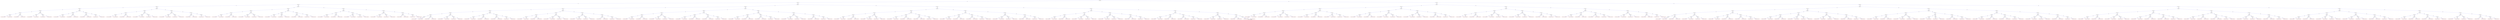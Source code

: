 digraph "DecisionTree_6-elements"{
	label="DecisionTree_6-elements";
	N0[color=black, label="{a1<a2}"]
	N0 -> N1[color=blue,label="{T}"]
	N0 -> N2[color=blue,label="{F}"]
	N1[color=black, label="{a2<a3}"]
	N1 -> N3[color=blue,label="{T}"]
	N1 -> N4[color=blue,label="{F}"]
	N2[color=black, label="{a1<a3}"]
	N2 -> N7[color=blue,label="{T}"]
	N2 -> N8[color=blue,label="{F}"]
	N3[color=black, label="{a2<a4}"]
	N3 -> N11[color=blue,label="{T}"]
	N3 -> N14[color=blue,label="{F}"]
	N4[color=black, label="{a1<a3}"]
	N4 -> N5[color=blue,label="{T}"]
	N4 -> N6[color=blue,label="{F}"]
	N7[color=black, label="{a1<a4}"]
	N7 -> N29[color=blue,label="{T}"]
	N7 -> N32[color=blue,label="{F}"]
	N8[color=black, label="{a2<a3}"]
	N8 -> N9[color=blue,label="{T}"]
	N8 -> N10[color=blue,label="{F}"]
	N11[color=black, label="{a3<a4}"]
	N11 -> N12[color=blue,label="{T}"]
	N11 -> N13[color=blue,label="{F}"]
	N14[color=black, label="{a1<a4}"]
	N14 -> N15[color=blue,label="{T}"]
	N14 -> N16[color=blue,label="{F}"]
	N5[color=black, label="{a3<a4}"]
	N5 -> N17[color=blue,label="{T}"]
	N5 -> N20[color=blue,label="{F}"]
	N6[color=black, label="{a1<a4}"]
	N6 -> N23[color=blue,label="{T}"]
	N6 -> N26[color=blue,label="{F}"]
	N29[color=black, label="{a3<a4}"]
	N29 -> N30[color=blue,label="{T}"]
	N29 -> N31[color=blue,label="{F}"]
	N32[color=black, label="{a2<a4}"]
	N32 -> N33[color=blue,label="{T}"]
	N32 -> N34[color=blue,label="{F}"]
	N9[color=black, label="{a3<a4}"]
	N9 -> N35[color=blue,label="{T}"]
	N9 -> N38[color=blue,label="{F}"]
	N10[color=black, label="{a2<a4}"]
	N10 -> N41[color=blue,label="{T}"]
	N10 -> N44[color=blue,label="{F}"]
	N12[color=black, label="{a3<a5}"]
	N12 -> N47[color=blue,label="{T}"]
	N12 -> N50[color=blue,label="{F}"]
	N13[color=black, label="{a4<a5}"]
	N13 -> N53[color=blue,label="{T}"]
	N13 -> N56[color=blue,label="{F}"]
	N15[color=black, label="{a2<a5}"]
	N15 -> N59[color=blue,label="{T}"]
	N15 -> N62[color=blue,label="{F}"]
	N16[color=black, label="{a2<a5}"]
	N16 -> N65[color=blue,label="{T}"]
	N16 -> N68[color=blue,label="{F}"]
	N17[color=black, label="{a2<a4}"]
	N17 -> N18[color=blue,label="{T}"]
	N17 -> N19[color=blue,label="{F}"]
	N20[color=black, label="{a1<a4}"]
	N20 -> N21[color=blue,label="{T}"]
	N20 -> N22[color=blue,label="{F}"]
	N23[color=black, label="{a2<a4}"]
	N23 -> N24[color=blue,label="{T}"]
	N23 -> N25[color=blue,label="{F}"]
	N26[color=black, label="{a3<a4}"]
	N26 -> N27[color=blue,label="{T}"]
	N26 -> N28[color=blue,label="{F}"]
	N30[color=black, label="{a3<a5}"]
	N30 -> N119[color=blue,label="{T}"]
	N30 -> N122[color=blue,label="{F}"]
	N31[color=black, label="{a4<a5}"]
	N31 -> N125[color=blue,label="{T}"]
	N31 -> N128[color=blue,label="{F}"]
	N33[color=black, label="{a1<a5}"]
	N33 -> N131[color=blue,label="{T}"]
	N33 -> N134[color=blue,label="{F}"]
	N34[color=black, label="{a1<a5}"]
	N34 -> N137[color=blue,label="{T}"]
	N34 -> N140[color=blue,label="{F}"]
	N35[color=black, label="{a1<a4}"]
	N35 -> N36[color=blue,label="{T}"]
	N35 -> N37[color=blue,label="{F}"]
	N38[color=black, label="{a2<a4}"]
	N38 -> N39[color=blue,label="{T}"]
	N38 -> N40[color=blue,label="{F}"]
	N41[color=black, label="{a1<a4}"]
	N41 -> N42[color=blue,label="{T}"]
	N41 -> N43[color=blue,label="{F}"]
	N44[color=black, label="{a3<a4}"]
	N44 -> N45[color=blue,label="{T}"]
	N44 -> N46[color=blue,label="{F}"]
	N47[color=black, label="{a4<a5}"]
	N47 -> N48[color=blue,label="{T}"]
	N47 -> N49[color=blue,label="{F}"]
	N50[color=black, label="{a2<a5}"]
	N50 -> N51[color=blue,label="{T}"]
	N50 -> N52[color=blue,label="{F}"]
	N53[color=black, label="{a3<a5}"]
	N53 -> N54[color=blue,label="{T}"]
	N53 -> N55[color=blue,label="{F}"]
	N56[color=black, label="{a2<a5}"]
	N56 -> N57[color=blue,label="{T}"]
	N56 -> N58[color=blue,label="{F}"]
	N59[color=black, label="{a3<a5}"]
	N59 -> N60[color=blue,label="{T}"]
	N59 -> N61[color=blue,label="{F}"]
	N62[color=black, label="{a4<a5}"]
	N62 -> N63[color=blue,label="{T}"]
	N62 -> N64[color=blue,label="{F}"]
	N65[color=black, label="{a3<a5}"]
	N65 -> N66[color=blue,label="{T}"]
	N65 -> N67[color=blue,label="{F}"]
	N68[color=black, label="{a1<a5}"]
	N68 -> N69[color=blue,label="{T}"]
	N68 -> N70[color=blue,label="{F}"]
	N18[color=black, label="{a2<a5}"]
	N18 -> N71[color=blue,label="{T}"]
	N18 -> N74[color=blue,label="{F}"]
	N19[color=black, label="{a4<a5}"]
	N19 -> N77[color=blue,label="{T}"]
	N19 -> N80[color=blue,label="{F}"]
	N21[color=black, label="{a3<a5}"]
	N21 -> N83[color=blue,label="{T}"]
	N21 -> N86[color=blue,label="{F}"]
	N22[color=black, label="{a3<a5}"]
	N22 -> N89[color=blue,label="{T}"]
	N22 -> N92[color=blue,label="{F}"]
	N24[color=black, label="{a2<a5}"]
	N24 -> N95[color=blue,label="{T}"]
	N24 -> N98[color=blue,label="{F}"]
	N25[color=black, label="{a4<a5}"]
	N25 -> N101[color=blue,label="{T}"]
	N25 -> N104[color=blue,label="{F}"]
	N27[color=black, label="{a1<a5}"]
	N27 -> N107[color=blue,label="{T}"]
	N27 -> N110[color=blue,label="{F}"]
	N28[color=black, label="{a1<a5}"]
	N28 -> N113[color=blue,label="{T}"]
	N28 -> N116[color=blue,label="{F}"]
	N119[color=black, label="{a4<a5}"]
	N119 -> N120[color=blue,label="{T}"]
	N119 -> N121[color=blue,label="{F}"]
	N122[color=black, label="{a1<a5}"]
	N122 -> N123[color=blue,label="{T}"]
	N122 -> N124[color=blue,label="{F}"]
	N125[color=black, label="{a3<a5}"]
	N125 -> N126[color=blue,label="{T}"]
	N125 -> N127[color=blue,label="{F}"]
	N128[color=black, label="{a1<a5}"]
	N128 -> N129[color=blue,label="{T}"]
	N128 -> N130[color=blue,label="{F}"]
	N131[color=black, label="{a3<a5}"]
	N131 -> N132[color=blue,label="{T}"]
	N131 -> N133[color=blue,label="{F}"]
	N134[color=black, label="{a4<a5}"]
	N134 -> N135[color=blue,label="{T}"]
	N134 -> N136[color=blue,label="{F}"]
	N137[color=black, label="{a3<a5}"]
	N137 -> N138[color=blue,label="{T}"]
	N137 -> N139[color=blue,label="{F}"]
	N140[color=black, label="{a2<a5}"]
	N140 -> N141[color=blue,label="{T}"]
	N140 -> N142[color=blue,label="{F}"]
	N36[color=black, label="{a1<a5}"]
	N36 -> N143[color=blue,label="{T}"]
	N36 -> N146[color=blue,label="{F}"]
	N37[color=black, label="{a4<a5}"]
	N37 -> N149[color=blue,label="{T}"]
	N37 -> N152[color=blue,label="{F}"]
	N39[color=black, label="{a3<a5}"]
	N39 -> N155[color=blue,label="{T}"]
	N39 -> N158[color=blue,label="{F}"]
	N40[color=black, label="{a3<a5}"]
	N40 -> N161[color=blue,label="{T}"]
	N40 -> N164[color=blue,label="{F}"]
	N42[color=black, label="{a1<a5}"]
	N42 -> N167[color=blue,label="{T}"]
	N42 -> N170[color=blue,label="{F}"]
	N43[color=black, label="{a4<a5}"]
	N43 -> N173[color=blue,label="{T}"]
	N43 -> N176[color=blue,label="{F}"]
	N45[color=black, label="{a2<a5}"]
	N45 -> N179[color=blue,label="{T}"]
	N45 -> N182[color=blue,label="{F}"]
	N46[color=black, label="{a2<a5}"]
	N46 -> N185[color=blue,label="{T}"]
	N46 -> N188[color=blue,label="{F}"]
	N48[color=black, label="{a3<a6}"]
	N48 -> N191[color=blue,label="{T}"]
	N48 -> N194[color=blue,label="{F}"]
	N49[color=black, label="{a3<a6}"]
	N49 -> N197[color=blue,label="{T}"]
	N49 -> N200[color=blue,label="{F}"]
	N51[color=black, label="{a5<a6}"]
	N51 -> N203[color=blue,label="{T}"]
	N51 -> N206[color=blue,label="{F}"]
	N52[color=black, label="{a2<a6}"]
	N52 -> N209[color=blue,label="{T}"]
	N52 -> N212[color=blue,label="{F}"]
	N54[color=black, label="{a4<a6}"]
	N54 -> N215[color=blue,label="{T}"]
	N54 -> N218[color=blue,label="{F}"]
	N55[color=black, label="{a4<a6}"]
	N55 -> N221[color=blue,label="{T}"]
	N55 -> N224[color=blue,label="{F}"]
	N57[color=black, label="{a5<a6}"]
	N57 -> N227[color=blue,label="{T}"]
	N57 -> N230[color=blue,label="{F}"]
	N58[color=black, label="{a2<a6}"]
	N58 -> N233[color=blue,label="{T}"]
	N58 -> N236[color=blue,label="{F}"]
	N60[color=black, label="{a2<a6}"]
	N60 -> N239[color=blue,label="{T}"]
	N60 -> N242[color=blue,label="{F}"]
	N61[color=black, label="{a2<a6}"]
	N61 -> N245[color=blue,label="{T}"]
	N61 -> N248[color=blue,label="{F}"]
	N63[color=black, label="{a5<a6}"]
	N63 -> N251[color=blue,label="{T}"]
	N63 -> N254[color=blue,label="{F}"]
	N64[color=black, label="{a4<a6}"]
	N64 -> N257[color=blue,label="{T}"]
	N64 -> N260[color=blue,label="{F}"]
	N66[color=black, label="{a2<a6}"]
	N66 -> N263[color=blue,label="{T}"]
	N66 -> N266[color=blue,label="{F}"]
	N67[color=black, label="{a2<a6}"]
	N67 -> N269[color=blue,label="{T}"]
	N67 -> N272[color=blue,label="{F}"]
	N69[color=black, label="{a5<a6}"]
	N69 -> N275[color=blue,label="{T}"]
	N69 -> N278[color=blue,label="{F}"]
	N70[color=black, label="{a1<a6}"]
	N70 -> N281[color=blue,label="{T}"]
	N70 -> N284[color=blue,label="{F}"]
	N71[color=black, label="{a4<a5}"]
	N71 -> N72[color=blue,label="{T}"]
	N71 -> N73[color=blue,label="{F}"]
	N74[color=black, label="{a3<a5}"]
	N74 -> N75[color=blue,label="{T}"]
	N74 -> N76[color=blue,label="{F}"]
	N77[color=black, label="{a2<a5}"]
	N77 -> N78[color=blue,label="{T}"]
	N77 -> N79[color=blue,label="{F}"]
	N80[color=black, label="{a3<a5}"]
	N80 -> N81[color=blue,label="{T}"]
	N80 -> N82[color=blue,label="{F}"]
	N83[color=black, label="{a2<a5}"]
	N83 -> N84[color=blue,label="{T}"]
	N83 -> N85[color=blue,label="{F}"]
	N86[color=black, label="{a4<a5}"]
	N86 -> N87[color=blue,label="{T}"]
	N86 -> N88[color=blue,label="{F}"]
	N89[color=black, label="{a2<a5}"]
	N89 -> N90[color=blue,label="{T}"]
	N89 -> N91[color=blue,label="{F}"]
	N92[color=black, label="{a1<a5}"]
	N92 -> N93[color=blue,label="{T}"]
	N92 -> N94[color=blue,label="{F}"]
	N95[color=black, label="{a4<a5}"]
	N95 -> N96[color=blue,label="{T}"]
	N95 -> N97[color=blue,label="{F}"]
	N98[color=black, label="{a1<a5}"]
	N98 -> N99[color=blue,label="{T}"]
	N98 -> N100[color=blue,label="{F}"]
	N101[color=black, label="{a2<a5}"]
	N101 -> N102[color=blue,label="{T}"]
	N101 -> N103[color=blue,label="{F}"]
	N104[color=black, label="{a1<a5}"]
	N104 -> N105[color=blue,label="{T}"]
	N104 -> N106[color=blue,label="{F}"]
	N107[color=black, label="{a2<a5}"]
	N107 -> N108[color=blue,label="{T}"]
	N107 -> N109[color=blue,label="{F}"]
	N110[color=black, label="{a4<a5}"]
	N110 -> N111[color=blue,label="{T}"]
	N110 -> N112[color=blue,label="{F}"]
	N113[color=black, label="{a2<a5}"]
	N113 -> N114[color=blue,label="{T}"]
	N113 -> N115[color=blue,label="{F}"]
	N116[color=black, label="{a3<a5}"]
	N116 -> N117[color=blue,label="{T}"]
	N116 -> N118[color=blue,label="{F}"]
	N120[color=black, label="{a3<a6}"]
	N120 -> N479[color=blue,label="{T}"]
	N120 -> N482[color=blue,label="{F}"]
	N121[color=black, label="{a3<a6}"]
	N121 -> N485[color=blue,label="{T}"]
	N121 -> N488[color=blue,label="{F}"]
	N123[color=black, label="{a5<a6}"]
	N123 -> N491[color=blue,label="{T}"]
	N123 -> N494[color=blue,label="{F}"]
	N124[color=black, label="{a1<a6}"]
	N124 -> N497[color=blue,label="{T}"]
	N124 -> N500[color=blue,label="{F}"]
	N126[color=black, label="{a4<a6}"]
	N126 -> N503[color=blue,label="{T}"]
	N126 -> N506[color=blue,label="{F}"]
	N127[color=black, label="{a4<a6}"]
	N127 -> N509[color=blue,label="{T}"]
	N127 -> N512[color=blue,label="{F}"]
	N129[color=black, label="{a5<a6}"]
	N129 -> N515[color=blue,label="{T}"]
	N129 -> N518[color=blue,label="{F}"]
	N130[color=black, label="{a1<a6}"]
	N130 -> N521[color=blue,label="{T}"]
	N130 -> N524[color=blue,label="{F}"]
	N132[color=black, label="{a1<a6}"]
	N132 -> N527[color=blue,label="{T}"]
	N132 -> N530[color=blue,label="{F}"]
	N133[color=black, label="{a1<a6}"]
	N133 -> N533[color=blue,label="{T}"]
	N133 -> N536[color=blue,label="{F}"]
	N135[color=black, label="{a5<a6}"]
	N135 -> N539[color=blue,label="{T}"]
	N135 -> N542[color=blue,label="{F}"]
	N136[color=black, label="{a4<a6}"]
	N136 -> N545[color=blue,label="{T}"]
	N136 -> N548[color=blue,label="{F}"]
	N138[color=black, label="{a1<a6}"]
	N138 -> N551[color=blue,label="{T}"]
	N138 -> N554[color=blue,label="{F}"]
	N139[color=black, label="{a1<a6}"]
	N139 -> N557[color=blue,label="{T}"]
	N139 -> N560[color=blue,label="{F}"]
	N141[color=black, label="{a5<a6}"]
	N141 -> N563[color=blue,label="{T}"]
	N141 -> N566[color=blue,label="{F}"]
	N142[color=black, label="{a2<a6}"]
	N142 -> N569[color=blue,label="{T}"]
	N142 -> N572[color=blue,label="{F}"]
	N143[color=black, label="{a4<a5}"]
	N143 -> N144[color=blue,label="{T}"]
	N143 -> N145[color=blue,label="{F}"]
	N146[color=black, label="{a3<a5}"]
	N146 -> N147[color=blue,label="{T}"]
	N146 -> N148[color=blue,label="{F}"]
	N149[color=black, label="{a1<a5}"]
	N149 -> N150[color=blue,label="{T}"]
	N149 -> N151[color=blue,label="{F}"]
	N152[color=black, label="{a3<a5}"]
	N152 -> N153[color=blue,label="{T}"]
	N152 -> N154[color=blue,label="{F}"]
	N155[color=black, label="{a1<a5}"]
	N155 -> N156[color=blue,label="{T}"]
	N155 -> N157[color=blue,label="{F}"]
	N158[color=black, label="{a4<a5}"]
	N158 -> N159[color=blue,label="{T}"]
	N158 -> N160[color=blue,label="{F}"]
	N161[color=black, label="{a1<a5}"]
	N161 -> N162[color=blue,label="{T}"]
	N161 -> N163[color=blue,label="{F}"]
	N164[color=black, label="{a2<a5}"]
	N164 -> N165[color=blue,label="{T}"]
	N164 -> N166[color=blue,label="{F}"]
	N167[color=black, label="{a4<a5}"]
	N167 -> N168[color=blue,label="{T}"]
	N167 -> N169[color=blue,label="{F}"]
	N170[color=black, label="{a2<a5}"]
	N170 -> N171[color=blue,label="{T}"]
	N170 -> N172[color=blue,label="{F}"]
	N173[color=black, label="{a1<a5}"]
	N173 -> N174[color=blue,label="{T}"]
	N173 -> N175[color=blue,label="{F}"]
	N176[color=black, label="{a2<a5}"]
	N176 -> N177[color=blue,label="{T}"]
	N176 -> N178[color=blue,label="{F}"]
	N179[color=black, label="{a1<a5}"]
	N179 -> N180[color=blue,label="{T}"]
	N179 -> N181[color=blue,label="{F}"]
	N182[color=black, label="{a4<a5}"]
	N182 -> N183[color=blue,label="{T}"]
	N182 -> N184[color=blue,label="{F}"]
	N185[color=black, label="{a1<a5}"]
	N185 -> N186[color=blue,label="{T}"]
	N185 -> N187[color=blue,label="{F}"]
	N188[color=black, label="{a3<a5}"]
	N188 -> N189[color=blue,label="{T}"]
	N188 -> N190[color=blue,label="{F}"]
	N191[color=black, label="{a5<a6}"]
	N191 -> N192[color=blue,label="{T}"]
	N191 -> N193[color=blue,label="{F}"]
	N194[color=black, label="{a2<a6}"]
	N194 -> N195[color=blue,label="{T}"]
	N194 -> N196[color=blue,label="{F}"]
	N197[color=black, label="{a4<a6}"]
	N197 -> N198[color=blue,label="{T}"]
	N197 -> N199[color=blue,label="{F}"]
	N200[color=black, label="{a2<a6}"]
	N200 -> N201[color=blue,label="{T}"]
	N200 -> N202[color=blue,label="{F}"]
	N203[color=black, label="{a4<a6}"]
	N203 -> N204[color=blue,label="{T}"]
	N203 -> N205[color=blue,label="{F}"]
	N206[color=black, label="{a2<a6}"]
	N206 -> N207[color=blue,label="{T}"]
	N206 -> N208[color=blue,label="{F}"]
	N209[color=black, label="{a4<a6}"]
	N209 -> N210[color=blue,label="{T}"]
	N209 -> N211[color=blue,label="{F}"]
	N212[color=black, label="{a5<a6}"]
	N212 -> N213[color=blue,label="{T}"]
	N212 -> N214[color=blue,label="{F}"]
	N215[color=black, label="{a5<a6}"]
	N215 -> N216[color=blue,label="{T}"]
	N215 -> N217[color=blue,label="{F}"]
	N218[color=black, label="{a2<a6}"]
	N218 -> N219[color=blue,label="{T}"]
	N218 -> N220[color=blue,label="{F}"]
	N221[color=black, label="{a3<a6}"]
	N221 -> N222[color=blue,label="{T}"]
	N221 -> N223[color=blue,label="{F}"]
	N224[color=black, label="{a2<a6}"]
	N224 -> N225[color=blue,label="{T}"]
	N224 -> N226[color=blue,label="{F}"]
	N227[color=black, label="{a3<a6}"]
	N227 -> N228[color=blue,label="{T}"]
	N227 -> N229[color=blue,label="{F}"]
	N230[color=black, label="{a2<a6}"]
	N230 -> N231[color=blue,label="{T}"]
	N230 -> N232[color=blue,label="{F}"]
	N233[color=black, label="{a3<a6}"]
	N233 -> N234[color=blue,label="{T}"]
	N233 -> N235[color=blue,label="{F}"]
	N236[color=black, label="{a5<a6}"]
	N236 -> N237[color=blue,label="{T}"]
	N236 -> N238[color=blue,label="{F}"]
	N239[color=black, label="{a5<a6}"]
	N239 -> N240[color=blue,label="{T}"]
	N239 -> N241[color=blue,label="{F}"]
	N242[color=black, label="{a4<a6}"]
	N242 -> N243[color=blue,label="{T}"]
	N242 -> N244[color=blue,label="{F}"]
	N245[color=black, label="{a3<a6}"]
	N245 -> N246[color=blue,label="{T}"]
	N245 -> N247[color=blue,label="{F}"]
	N248[color=black, label="{a4<a6}"]
	N248 -> N249[color=blue,label="{T}"]
	N248 -> N250[color=blue,label="{F}"]
	N251[color=black, label="{a3<a6}"]
	N251 -> N252[color=blue,label="{T}"]
	N251 -> N253[color=blue,label="{F}"]
	N254[color=black, label="{a4<a6}"]
	N254 -> N255[color=blue,label="{T}"]
	N254 -> N256[color=blue,label="{F}"]
	N257[color=black, label="{a3<a6}"]
	N257 -> N258[color=blue,label="{T}"]
	N257 -> N259[color=blue,label="{F}"]
	N260[color=black, label="{a5<a6}"]
	N260 -> N261[color=blue,label="{T}"]
	N260 -> N262[color=blue,label="{F}"]
	N263[color=black, label="{a5<a6}"]
	N263 -> N264[color=blue,label="{T}"]
	N263 -> N265[color=blue,label="{F}"]
	N266[color=black, label="{a1<a6}"]
	N266 -> N267[color=blue,label="{T}"]
	N266 -> N268[color=blue,label="{F}"]
	N269[color=black, label="{a3<a6}"]
	N269 -> N270[color=blue,label="{T}"]
	N269 -> N271[color=blue,label="{F}"]
	N272[color=black, label="{a1<a6}"]
	N272 -> N273[color=blue,label="{T}"]
	N272 -> N274[color=blue,label="{F}"]
	N275[color=black, label="{a3<a6}"]
	N275 -> N276[color=blue,label="{T}"]
	N275 -> N277[color=blue,label="{F}"]
	N278[color=black, label="{a1<a6}"]
	N278 -> N279[color=blue,label="{T}"]
	N278 -> N280[color=blue,label="{F}"]
	N281[color=black, label="{a3<a6}"]
	N281 -> N282[color=blue,label="{T}"]
	N281 -> N283[color=blue,label="{F}"]
	N284[color=black, label="{a5<a6}"]
	N284 -> N285[color=blue,label="{T}"]
	N284 -> N286[color=blue,label="{F}"]
	N72[color=black, label="{a2<a6}"]
	N72 -> N287[color=blue,label="{T}"]
	N72 -> N290[color=blue,label="{F}"]
	N73[color=black, label="{a2<a6}"]
	N73 -> N293[color=blue,label="{T}"]
	N73 -> N296[color=blue,label="{F}"]
	N75[color=black, label="{a5<a6}"]
	N75 -> N299[color=blue,label="{T}"]
	N75 -> N302[color=blue,label="{F}"]
	N76[color=black, label="{a3<a6}"]
	N76 -> N305[color=blue,label="{T}"]
	N76 -> N308[color=blue,label="{F}"]
	N78[color=black, label="{a4<a6}"]
	N78 -> N311[color=blue,label="{T}"]
	N78 -> N314[color=blue,label="{F}"]
	N79[color=black, label="{a4<a6}"]
	N79 -> N317[color=blue,label="{T}"]
	N79 -> N320[color=blue,label="{F}"]
	N81[color=black, label="{a5<a6}"]
	N81 -> N323[color=blue,label="{T}"]
	N81 -> N326[color=blue,label="{F}"]
	N82[color=black, label="{a3<a6}"]
	N82 -> N329[color=blue,label="{T}"]
	N82 -> N332[color=blue,label="{F}"]
	N84[color=black, label="{a3<a6}"]
	N84 -> N335[color=blue,label="{T}"]
	N84 -> N338[color=blue,label="{F}"]
	N85[color=black, label="{a3<a6}"]
	N85 -> N341[color=blue,label="{T}"]
	N85 -> N344[color=blue,label="{F}"]
	N87[color=black, label="{a5<a6}"]
	N87 -> N347[color=blue,label="{T}"]
	N87 -> N350[color=blue,label="{F}"]
	N88[color=black, label="{a4<a6}"]
	N88 -> N353[color=blue,label="{T}"]
	N88 -> N356[color=blue,label="{F}"]
	N90[color=black, label="{a3<a6}"]
	N90 -> N359[color=blue,label="{T}"]
	N90 -> N362[color=blue,label="{F}"]
	N91[color=black, label="{a3<a6}"]
	N91 -> N365[color=blue,label="{T}"]
	N91 -> N368[color=blue,label="{F}"]
	N93[color=black, label="{a5<a6}"]
	N93 -> N371[color=blue,label="{T}"]
	N93 -> N374[color=blue,label="{F}"]
	N94[color=black, label="{a1<a6}"]
	N94 -> N377[color=blue,label="{T}"]
	N94 -> N380[color=blue,label="{F}"]
	N96[color=black, label="{a2<a6}"]
	N96 -> N383[color=blue,label="{T}"]
	N96 -> N386[color=blue,label="{F}"]
	N97[color=black, label="{a2<a6}"]
	N97 -> N389[color=blue,label="{T}"]
	N97 -> N392[color=blue,label="{F}"]
	N99[color=black, label="{a5<a6}"]
	N99 -> N395[color=blue,label="{T}"]
	N99 -> N398[color=blue,label="{F}"]
	N100[color=black, label="{a1<a6}"]
	N100 -> N401[color=blue,label="{T}"]
	N100 -> N404[color=blue,label="{F}"]
	N102[color=black, label="{a4<a6}"]
	N102 -> N407[color=blue,label="{T}"]
	N102 -> N410[color=blue,label="{F}"]
	N103[color=black, label="{a4<a6}"]
	N103 -> N413[color=blue,label="{T}"]
	N103 -> N416[color=blue,label="{F}"]
	N105[color=black, label="{a5<a6}"]
	N105 -> N419[color=blue,label="{T}"]
	N105 -> N422[color=blue,label="{F}"]
	N106[color=black, label="{a1<a6}"]
	N106 -> N425[color=blue,label="{T}"]
	N106 -> N428[color=blue,label="{F}"]
	N108[color=black, label="{a1<a6}"]
	N108 -> N431[color=blue,label="{T}"]
	N108 -> N434[color=blue,label="{F}"]
	N109[color=black, label="{a1<a6}"]
	N109 -> N437[color=blue,label="{T}"]
	N109 -> N440[color=blue,label="{F}"]
	N111[color=black, label="{a5<a6}"]
	N111 -> N443[color=blue,label="{T}"]
	N111 -> N446[color=blue,label="{F}"]
	N112[color=black, label="{a4<a6}"]
	N112 -> N449[color=blue,label="{T}"]
	N112 -> N452[color=blue,label="{F}"]
	N114[color=black, label="{a1<a6}"]
	N114 -> N455[color=blue,label="{T}"]
	N114 -> N458[color=blue,label="{F}"]
	N115[color=black, label="{a1<a6}"]
	N115 -> N461[color=blue,label="{T}"]
	N115 -> N464[color=blue,label="{F}"]
	N117[color=black, label="{a5<a6}"]
	N117 -> N467[color=blue,label="{T}"]
	N117 -> N470[color=blue,label="{F}"]
	N118[color=black, label="{a3<a6}"]
	N118 -> N473[color=blue,label="{T}"]
	N118 -> N476[color=blue,label="{F}"]
	N479[color=black, label="{a5<a6}"]
	N479 -> N480[color=blue,label="{T}"]
	N479 -> N481[color=blue,label="{F}"]
	N482[color=black, label="{a1<a6}"]
	N482 -> N483[color=blue,label="{T}"]
	N482 -> N484[color=blue,label="{F}"]
	N485[color=black, label="{a4<a6}"]
	N485 -> N486[color=blue,label="{T}"]
	N485 -> N487[color=blue,label="{F}"]
	N488[color=black, label="{a1<a6}"]
	N488 -> N489[color=blue,label="{T}"]
	N488 -> N490[color=blue,label="{F}"]
	N491[color=black, label="{a4<a6}"]
	N491 -> N492[color=blue,label="{T}"]
	N491 -> N493[color=blue,label="{F}"]
	N494[color=black, label="{a1<a6}"]
	N494 -> N495[color=blue,label="{T}"]
	N494 -> N496[color=blue,label="{F}"]
	N497[color=black, label="{a4<a6}"]
	N497 -> N498[color=blue,label="{T}"]
	N497 -> N499[color=blue,label="{F}"]
	N500[color=black, label="{a5<a6}"]
	N500 -> N501[color=blue,label="{T}"]
	N500 -> N502[color=blue,label="{F}"]
	N503[color=black, label="{a5<a6}"]
	N503 -> N504[color=blue,label="{T}"]
	N503 -> N505[color=blue,label="{F}"]
	N506[color=black, label="{a1<a6}"]
	N506 -> N507[color=blue,label="{T}"]
	N506 -> N508[color=blue,label="{F}"]
	N509[color=black, label="{a3<a6}"]
	N509 -> N510[color=blue,label="{T}"]
	N509 -> N511[color=blue,label="{F}"]
	N512[color=black, label="{a1<a6}"]
	N512 -> N513[color=blue,label="{T}"]
	N512 -> N514[color=blue,label="{F}"]
	N515[color=black, label="{a3<a6}"]
	N515 -> N516[color=blue,label="{T}"]
	N515 -> N517[color=blue,label="{F}"]
	N518[color=black, label="{a1<a6}"]
	N518 -> N519[color=blue,label="{T}"]
	N518 -> N520[color=blue,label="{F}"]
	N521[color=black, label="{a3<a6}"]
	N521 -> N522[color=blue,label="{T}"]
	N521 -> N523[color=blue,label="{F}"]
	N524[color=black, label="{a5<a6}"]
	N524 -> N525[color=blue,label="{T}"]
	N524 -> N526[color=blue,label="{F}"]
	N527[color=black, label="{a5<a6}"]
	N527 -> N528[color=blue,label="{T}"]
	N527 -> N529[color=blue,label="{F}"]
	N530[color=black, label="{a4<a6}"]
	N530 -> N531[color=blue,label="{T}"]
	N530 -> N532[color=blue,label="{F}"]
	N533[color=black, label="{a3<a6}"]
	N533 -> N534[color=blue,label="{T}"]
	N533 -> N535[color=blue,label="{F}"]
	N536[color=black, label="{a4<a6}"]
	N536 -> N537[color=blue,label="{T}"]
	N536 -> N538[color=blue,label="{F}"]
	N539[color=black, label="{a3<a6}"]
	N539 -> N540[color=blue,label="{T}"]
	N539 -> N541[color=blue,label="{F}"]
	N542[color=black, label="{a4<a6}"]
	N542 -> N543[color=blue,label="{T}"]
	N542 -> N544[color=blue,label="{F}"]
	N545[color=black, label="{a3<a6}"]
	N545 -> N546[color=blue,label="{T}"]
	N545 -> N547[color=blue,label="{F}"]
	N548[color=black, label="{a5<a6}"]
	N548 -> N549[color=blue,label="{T}"]
	N548 -> N550[color=blue,label="{F}"]
	N551[color=black, label="{a5<a6}"]
	N551 -> N552[color=blue,label="{T}"]
	N551 -> N553[color=blue,label="{F}"]
	N554[color=black, label="{a2<a6}"]
	N554 -> N555[color=blue,label="{T}"]
	N554 -> N556[color=blue,label="{F}"]
	N557[color=black, label="{a3<a6}"]
	N557 -> N558[color=blue,label="{T}"]
	N557 -> N559[color=blue,label="{F}"]
	N560[color=black, label="{a2<a6}"]
	N560 -> N561[color=blue,label="{T}"]
	N560 -> N562[color=blue,label="{F}"]
	N563[color=black, label="{a3<a6}"]
	N563 -> N564[color=blue,label="{T}"]
	N563 -> N565[color=blue,label="{F}"]
	N566[color=black, label="{a2<a6}"]
	N566 -> N567[color=blue,label="{T}"]
	N566 -> N568[color=blue,label="{F}"]
	N569[color=black, label="{a3<a6}"]
	N569 -> N570[color=blue,label="{T}"]
	N569 -> N571[color=blue,label="{F}"]
	N572[color=black, label="{a5<a6}"]
	N572 -> N573[color=blue,label="{T}"]
	N572 -> N574[color=blue,label="{F}"]
	N144[color=black, label="{a1<a6}"]
	N144 -> N575[color=blue,label="{T}"]
	N144 -> N578[color=blue,label="{F}"]
	N145[color=black, label="{a1<a6}"]
	N145 -> N581[color=blue,label="{T}"]
	N145 -> N584[color=blue,label="{F}"]
	N147[color=black, label="{a5<a6}"]
	N147 -> N587[color=blue,label="{T}"]
	N147 -> N590[color=blue,label="{F}"]
	N148[color=black, label="{a3<a6}"]
	N148 -> N593[color=blue,label="{T}"]
	N148 -> N596[color=blue,label="{F}"]
	N150[color=black, label="{a4<a6}"]
	N150 -> N599[color=blue,label="{T}"]
	N150 -> N602[color=blue,label="{F}"]
	N151[color=black, label="{a4<a6}"]
	N151 -> N605[color=blue,label="{T}"]
	N151 -> N608[color=blue,label="{F}"]
	N153[color=black, label="{a5<a6}"]
	N153 -> N611[color=blue,label="{T}"]
	N153 -> N614[color=blue,label="{F}"]
	N154[color=black, label="{a3<a6}"]
	N154 -> N617[color=blue,label="{T}"]
	N154 -> N620[color=blue,label="{F}"]
	N156[color=black, label="{a3<a6}"]
	N156 -> N623[color=blue,label="{T}"]
	N156 -> N626[color=blue,label="{F}"]
	N157[color=black, label="{a3<a6}"]
	N157 -> N629[color=blue,label="{T}"]
	N157 -> N632[color=blue,label="{F}"]
	N159[color=black, label="{a5<a6}"]
	N159 -> N635[color=blue,label="{T}"]
	N159 -> N638[color=blue,label="{F}"]
	N160[color=black, label="{a4<a6}"]
	N160 -> N641[color=blue,label="{T}"]
	N160 -> N644[color=blue,label="{F}"]
	N162[color=black, label="{a3<a6}"]
	N162 -> N647[color=blue,label="{T}"]
	N162 -> N650[color=blue,label="{F}"]
	N163[color=black, label="{a3<a6}"]
	N163 -> N653[color=blue,label="{T}"]
	N163 -> N656[color=blue,label="{F}"]
	N165[color=black, label="{a5<a6}"]
	N165 -> N659[color=blue,label="{T}"]
	N165 -> N662[color=blue,label="{F}"]
	N166[color=black, label="{a2<a6}"]
	N166 -> N665[color=blue,label="{T}"]
	N166 -> N668[color=blue,label="{F}"]
	N168[color=black, label="{a1<a6}"]
	N168 -> N671[color=blue,label="{T}"]
	N168 -> N674[color=blue,label="{F}"]
	N169[color=black, label="{a1<a6}"]
	N169 -> N677[color=blue,label="{T}"]
	N169 -> N680[color=blue,label="{F}"]
	N171[color=black, label="{a5<a6}"]
	N171 -> N683[color=blue,label="{T}"]
	N171 -> N686[color=blue,label="{F}"]
	N172[color=black, label="{a2<a6}"]
	N172 -> N689[color=blue,label="{T}"]
	N172 -> N692[color=blue,label="{F}"]
	N174[color=black, label="{a4<a6}"]
	N174 -> N695[color=blue,label="{T}"]
	N174 -> N698[color=blue,label="{F}"]
	N175[color=black, label="{a4<a6}"]
	N175 -> N701[color=blue,label="{T}"]
	N175 -> N704[color=blue,label="{F}"]
	N177[color=black, label="{a5<a6}"]
	N177 -> N707[color=blue,label="{T}"]
	N177 -> N710[color=blue,label="{F}"]
	N178[color=black, label="{a2<a6}"]
	N178 -> N713[color=blue,label="{T}"]
	N178 -> N716[color=blue,label="{F}"]
	N180[color=black, label="{a2<a6}"]
	N180 -> N719[color=blue,label="{T}"]
	N180 -> N722[color=blue,label="{F}"]
	N181[color=black, label="{a2<a6}"]
	N181 -> N725[color=blue,label="{T}"]
	N181 -> N728[color=blue,label="{F}"]
	N183[color=black, label="{a5<a6}"]
	N183 -> N731[color=blue,label="{T}"]
	N183 -> N734[color=blue,label="{F}"]
	N184[color=black, label="{a4<a6}"]
	N184 -> N737[color=blue,label="{T}"]
	N184 -> N740[color=blue,label="{F}"]
	N186[color=black, label="{a2<a6}"]
	N186 -> N743[color=blue,label="{T}"]
	N186 -> N746[color=blue,label="{F}"]
	N187[color=black, label="{a2<a6}"]
	N187 -> N749[color=blue,label="{T}"]
	N187 -> N752[color=blue,label="{F}"]
	N189[color=black, label="{a5<a6}"]
	N189 -> N755[color=blue,label="{T}"]
	N189 -> N758[color=blue,label="{F}"]
	N190[color=black, label="{a3<a6}"]
	N190 -> N761[color=blue,label="{T}"]
	N190 -> N764[color=blue,label="{F}"]
	N192[color=red, label="{a1<a2<a3<a4<a5<a6}"]
	N193[color=red, label="{a1<a2<a3<a4<a6<a5}"]
	N195[color=red, label="{a1<a2<a6<a3<a4<a5}"]
	N196[color=red, label="{a1<a6<a2<a3<a4<a5}"]
	N198[color=red, label="{a1<a2<a3<a5<a4<a6}"]
	N199[color=red, label="{a1<a2<a3<a5<a6<a4}"]
	N201[color=red, label="{a1<a2<a6<a3<a5<a4}"]
	N202[color=red, label="{a1<a6<a2<a3<a5<a4}"]
	N204[color=red, label="{a1<a2<a5<a3<a4<a6}"]
	N205[color=red, label="{a1<a2<a5<a3<a6<a4}"]
	N207[color=red, label="{a1<a2<a6<a5<a3<a4}"]
	N208[color=red, label="{a1<a6<a2<a5<a3<a4}"]
	N210[color=red, label="{a1<a5<a2<a3<a4<a6}"]
	N211[color=red, label="{a1<a5<a2<a3<a6<a4}"]
	N213[color=red, label="{a1<a5<a6<a2<a3<a4}"]
	N214[color=red, label="{a1<a6<a5<a2<a3<a4}"]
	N216[color=red, label="{a1<a2<a4<a3<a5<a6}"]
	N217[color=red, label="{a1<a2<a4<a3<a6<a5}"]
	N219[color=red, label="{a1<a2<a6<a4<a3<a5}"]
	N220[color=red, label="{a1<a6<a2<a4<a3<a5}"]
	N222[color=red, label="{a1<a2<a4<a5<a3<a6}"]
	N223[color=red, label="{a1<a2<a4<a5<a6<a3}"]
	N225[color=red, label="{a1<a2<a6<a4<a5<a3}"]
	N226[color=red, label="{a1<a6<a2<a4<a5<a3}"]
	N228[color=red, label="{a1<a2<a5<a4<a3<a6}"]
	N229[color=red, label="{a1<a2<a5<a4<a6<a3}"]
	N231[color=red, label="{a1<a2<a6<a5<a4<a3}"]
	N232[color=red, label="{a1<a6<a2<a5<a4<a3}"]
	N234[color=red, label="{a1<a5<a2<a4<a3<a6}"]
	N235[color=red, label="{a1<a5<a2<a4<a6<a3}"]
	N237[color=red, label="{a1<a5<a6<a2<a4<a3}"]
	N238[color=red, label="{a1<a6<a5<a2<a4<a3}"]
	N240[color=red, label="{a1<a4<a2<a3<a5<a6}"]
	N241[color=red, label="{a1<a4<a2<a3<a6<a5}"]
	N243[color=red, label="{a1<a4<a6<a2<a3<a5}"]
	N244[color=red, label="{a1<a6<a4<a2<a3<a5}"]
	N246[color=red, label="{a1<a4<a2<a5<a3<a6}"]
	N247[color=red, label="{a1<a4<a2<a5<a6<a3}"]
	N249[color=red, label="{a1<a4<a6<a2<a5<a3}"]
	N250[color=red, label="{a1<a6<a4<a2<a5<a3}"]
	N252[color=red, label="{a1<a4<a5<a2<a3<a6}"]
	N253[color=red, label="{a1<a4<a5<a2<a6<a3}"]
	N255[color=red, label="{a1<a4<a6<a5<a2<a3}"]
	N256[color=red, label="{a1<a6<a4<a5<a2<a3}"]
	N258[color=red, label="{a1<a5<a4<a2<a3<a6}"]
	N259[color=red, label="{a1<a5<a4<a2<a6<a3}"]
	N261[color=red, label="{a1<a5<a6<a4<a2<a3}"]
	N262[color=red, label="{a1<a6<a5<a4<a2<a3}"]
	N264[color=red, label="{a4<a1<a2<a3<a5<a6}"]
	N265[color=red, label="{a4<a1<a2<a3<a6<a5}"]
	N267[color=red, label="{a4<a1<a6<a2<a3<a5}"]
	N268[color=red, label="{a4<a6<a1<a2<a3<a5}"]
	N270[color=red, label="{a4<a1<a2<a5<a3<a6}"]
	N271[color=red, label="{a4<a1<a2<a5<a6<a3}"]
	N273[color=red, label="{a4<a1<a6<a2<a5<a3}"]
	N274[color=red, label="{a4<a6<a1<a2<a5<a3}"]
	N276[color=red, label="{a4<a1<a5<a2<a3<a6}"]
	N277[color=red, label="{a4<a1<a5<a2<a6<a3}"]
	N279[color=red, label="{a4<a1<a6<a5<a2<a3}"]
	N280[color=red, label="{a4<a6<a1<a5<a2<a3}"]
	N282[color=red, label="{a4<a5<a1<a2<a3<a6}"]
	N283[color=red, label="{a4<a5<a1<a2<a6<a3}"]
	N285[color=red, label="{a4<a5<a6<a1<a2<a3}"]
	N286[color=red, label="{a4<a6<a5<a1<a2<a3}"]
	N287[color=black, label="{a5<a6}"]
	N287 -> N288[color=blue,label="{T}"]
	N287 -> N289[color=blue,label="{F}"]
	N290[color=black, label="{a3<a6}"]
	N290 -> N291[color=blue,label="{T}"]
	N290 -> N292[color=blue,label="{F}"]
	N293[color=black, label="{a4<a6}"]
	N293 -> N294[color=blue,label="{T}"]
	N293 -> N295[color=blue,label="{F}"]
	N296[color=black, label="{a3<a6}"]
	N296 -> N297[color=blue,label="{T}"]
	N296 -> N298[color=blue,label="{F}"]
	N299[color=black, label="{a4<a6}"]
	N299 -> N300[color=blue,label="{T}"]
	N299 -> N301[color=blue,label="{F}"]
	N302[color=black, label="{a3<a6}"]
	N302 -> N303[color=blue,label="{T}"]
	N302 -> N304[color=blue,label="{F}"]
	N305[color=black, label="{a4<a6}"]
	N305 -> N306[color=blue,label="{T}"]
	N305 -> N307[color=blue,label="{F}"]
	N308[color=black, label="{a5<a6}"]
	N308 -> N309[color=blue,label="{T}"]
	N308 -> N310[color=blue,label="{F}"]
	N311[color=black, label="{a5<a6}"]
	N311 -> N312[color=blue,label="{T}"]
	N311 -> N313[color=blue,label="{F}"]
	N314[color=black, label="{a3<a6}"]
	N314 -> N315[color=blue,label="{T}"]
	N314 -> N316[color=blue,label="{F}"]
	N317[color=black, label="{a2<a6}"]
	N317 -> N318[color=blue,label="{T}"]
	N317 -> N319[color=blue,label="{F}"]
	N320[color=black, label="{a3<a6}"]
	N320 -> N321[color=blue,label="{T}"]
	N320 -> N322[color=blue,label="{F}"]
	N323[color=black, label="{a2<a6}"]
	N323 -> N324[color=blue,label="{T}"]
	N323 -> N325[color=blue,label="{F}"]
	N326[color=black, label="{a3<a6}"]
	N326 -> N327[color=blue,label="{T}"]
	N326 -> N328[color=blue,label="{F}"]
	N329[color=black, label="{a2<a6}"]
	N329 -> N330[color=blue,label="{T}"]
	N329 -> N331[color=blue,label="{F}"]
	N332[color=black, label="{a5<a6}"]
	N332 -> N333[color=blue,label="{T}"]
	N332 -> N334[color=blue,label="{F}"]
	N335[color=black, label="{a5<a6}"]
	N335 -> N336[color=blue,label="{T}"]
	N335 -> N337[color=blue,label="{F}"]
	N338[color=black, label="{a4<a6}"]
	N338 -> N339[color=blue,label="{T}"]
	N338 -> N340[color=blue,label="{F}"]
	N341[color=black, label="{a2<a6}"]
	N341 -> N342[color=blue,label="{T}"]
	N341 -> N343[color=blue,label="{F}"]
	N344[color=black, label="{a4<a6}"]
	N344 -> N345[color=blue,label="{T}"]
	N344 -> N346[color=blue,label="{F}"]
	N347[color=black, label="{a2<a6}"]
	N347 -> N348[color=blue,label="{T}"]
	N347 -> N349[color=blue,label="{F}"]
	N350[color=black, label="{a4<a6}"]
	N350 -> N351[color=blue,label="{T}"]
	N350 -> N352[color=blue,label="{F}"]
	N353[color=black, label="{a2<a6}"]
	N353 -> N354[color=blue,label="{T}"]
	N353 -> N355[color=blue,label="{F}"]
	N356[color=black, label="{a5<a6}"]
	N356 -> N357[color=blue,label="{T}"]
	N356 -> N358[color=blue,label="{F}"]
	N359[color=black, label="{a5<a6}"]
	N359 -> N360[color=blue,label="{T}"]
	N359 -> N361[color=blue,label="{F}"]
	N362[color=black, label="{a1<a6}"]
	N362 -> N363[color=blue,label="{T}"]
	N362 -> N364[color=blue,label="{F}"]
	N365[color=black, label="{a2<a6}"]
	N365 -> N366[color=blue,label="{T}"]
	N365 -> N367[color=blue,label="{F}"]
	N368[color=black, label="{a1<a6}"]
	N368 -> N369[color=blue,label="{T}"]
	N368 -> N370[color=blue,label="{F}"]
	N371[color=black, label="{a2<a6}"]
	N371 -> N372[color=blue,label="{T}"]
	N371 -> N373[color=blue,label="{F}"]
	N374[color=black, label="{a1<a6}"]
	N374 -> N375[color=blue,label="{T}"]
	N374 -> N376[color=blue,label="{F}"]
	N377[color=black, label="{a2<a6}"]
	N377 -> N378[color=blue,label="{T}"]
	N377 -> N379[color=blue,label="{F}"]
	N380[color=black, label="{a5<a6}"]
	N380 -> N381[color=blue,label="{T}"]
	N380 -> N382[color=blue,label="{F}"]
	N383[color=black, label="{a5<a6}"]
	N383 -> N384[color=blue,label="{T}"]
	N383 -> N385[color=blue,label="{F}"]
	N386[color=black, label="{a1<a6}"]
	N386 -> N387[color=blue,label="{T}"]
	N386 -> N388[color=blue,label="{F}"]
	N389[color=black, label="{a4<a6}"]
	N389 -> N390[color=blue,label="{T}"]
	N389 -> N391[color=blue,label="{F}"]
	N392[color=black, label="{a1<a6}"]
	N392 -> N393[color=blue,label="{T}"]
	N392 -> N394[color=blue,label="{F}"]
	N395[color=black, label="{a4<a6}"]
	N395 -> N396[color=blue,label="{T}"]
	N395 -> N397[color=blue,label="{F}"]
	N398[color=black, label="{a1<a6}"]
	N398 -> N399[color=blue,label="{T}"]
	N398 -> N400[color=blue,label="{F}"]
	N401[color=black, label="{a4<a6}"]
	N401 -> N402[color=blue,label="{T}"]
	N401 -> N403[color=blue,label="{F}"]
	N404[color=black, label="{a5<a6}"]
	N404 -> N405[color=blue,label="{T}"]
	N404 -> N406[color=blue,label="{F}"]
	N407[color=black, label="{a5<a6}"]
	N407 -> N408[color=blue,label="{T}"]
	N407 -> N409[color=blue,label="{F}"]
	N410[color=black, label="{a1<a6}"]
	N410 -> N411[color=blue,label="{T}"]
	N410 -> N412[color=blue,label="{F}"]
	N413[color=black, label="{a2<a6}"]
	N413 -> N414[color=blue,label="{T}"]
	N413 -> N415[color=blue,label="{F}"]
	N416[color=black, label="{a1<a6}"]
	N416 -> N417[color=blue,label="{T}"]
	N416 -> N418[color=blue,label="{F}"]
	N419[color=black, label="{a2<a6}"]
	N419 -> N420[color=blue,label="{T}"]
	N419 -> N421[color=blue,label="{F}"]
	N422[color=black, label="{a1<a6}"]
	N422 -> N423[color=blue,label="{T}"]
	N422 -> N424[color=blue,label="{F}"]
	N425[color=black, label="{a2<a6}"]
	N425 -> N426[color=blue,label="{T}"]
	N425 -> N427[color=blue,label="{F}"]
	N428[color=black, label="{a5<a6}"]
	N428 -> N429[color=blue,label="{T}"]
	N428 -> N430[color=blue,label="{F}"]
	N431[color=black, label="{a5<a6}"]
	N431 -> N432[color=blue,label="{T}"]
	N431 -> N433[color=blue,label="{F}"]
	N434[color=black, label="{a4<a6}"]
	N434 -> N435[color=blue,label="{T}"]
	N434 -> N436[color=blue,label="{F}"]
	N437[color=black, label="{a2<a6}"]
	N437 -> N438[color=blue,label="{T}"]
	N437 -> N439[color=blue,label="{F}"]
	N440[color=black, label="{a4<a6}"]
	N440 -> N441[color=blue,label="{T}"]
	N440 -> N442[color=blue,label="{F}"]
	N443[color=black, label="{a2<a6}"]
	N443 -> N444[color=blue,label="{T}"]
	N443 -> N445[color=blue,label="{F}"]
	N446[color=black, label="{a4<a6}"]
	N446 -> N447[color=blue,label="{T}"]
	N446 -> N448[color=blue,label="{F}"]
	N449[color=black, label="{a2<a6}"]
	N449 -> N450[color=blue,label="{T}"]
	N449 -> N451[color=blue,label="{F}"]
	N452[color=black, label="{a5<a6}"]
	N452 -> N453[color=blue,label="{T}"]
	N452 -> N454[color=blue,label="{F}"]
	N455[color=black, label="{a5<a6}"]
	N455 -> N456[color=blue,label="{T}"]
	N455 -> N457[color=blue,label="{F}"]
	N458[color=black, label="{a3<a6}"]
	N458 -> N459[color=blue,label="{T}"]
	N458 -> N460[color=blue,label="{F}"]
	N461[color=black, label="{a2<a6}"]
	N461 -> N462[color=blue,label="{T}"]
	N461 -> N463[color=blue,label="{F}"]
	N464[color=black, label="{a3<a6}"]
	N464 -> N465[color=blue,label="{T}"]
	N464 -> N466[color=blue,label="{F}"]
	N467[color=black, label="{a2<a6}"]
	N467 -> N468[color=blue,label="{T}"]
	N467 -> N469[color=blue,label="{F}"]
	N470[color=black, label="{a3<a6}"]
	N470 -> N471[color=blue,label="{T}"]
	N470 -> N472[color=blue,label="{F}"]
	N473[color=black, label="{a2<a6}"]
	N473 -> N474[color=blue,label="{T}"]
	N473 -> N475[color=blue,label="{F}"]
	N476[color=black, label="{a5<a6}"]
	N476 -> N477[color=blue,label="{T}"]
	N476 -> N478[color=blue,label="{F}"]
	N480[color=red, label="{a2<a1<a3<a4<a5<a6}"]
	N481[color=red, label="{a2<a1<a3<a4<a6<a5}"]
	N483[color=red, label="{a2<a1<a6<a3<a4<a5}"]
	N484[color=red, label="{a2<a6<a1<a3<a4<a5}"]
	N486[color=red, label="{a2<a1<a3<a5<a4<a6}"]
	N487[color=red, label="{a2<a1<a3<a5<a6<a4}"]
	N489[color=red, label="{a2<a1<a6<a3<a5<a4}"]
	N490[color=red, label="{a2<a6<a1<a3<a5<a4}"]
	N492[color=red, label="{a2<a1<a5<a3<a4<a6}"]
	N493[color=red, label="{a2<a1<a5<a3<a6<a4}"]
	N495[color=red, label="{a2<a1<a6<a5<a3<a4}"]
	N496[color=red, label="{a2<a6<a1<a5<a3<a4}"]
	N498[color=red, label="{a2<a5<a1<a3<a4<a6}"]
	N499[color=red, label="{a2<a5<a1<a3<a6<a4}"]
	N501[color=red, label="{a2<a5<a6<a1<a3<a4}"]
	N502[color=red, label="{a2<a6<a5<a1<a3<a4}"]
	N504[color=red, label="{a2<a1<a4<a3<a5<a6}"]
	N505[color=red, label="{a2<a1<a4<a3<a6<a5}"]
	N507[color=red, label="{a2<a1<a6<a4<a3<a5}"]
	N508[color=red, label="{a2<a6<a1<a4<a3<a5}"]
	N510[color=red, label="{a2<a1<a4<a5<a3<a6}"]
	N511[color=red, label="{a2<a1<a4<a5<a6<a3}"]
	N513[color=red, label="{a2<a1<a6<a4<a5<a3}"]
	N514[color=red, label="{a2<a6<a1<a4<a5<a3}"]
	N516[color=red, label="{a2<a1<a5<a4<a3<a6}"]
	N517[color=red, label="{a2<a1<a5<a4<a6<a3}"]
	N519[color=red, label="{a2<a1<a6<a5<a4<a3}"]
	N520[color=red, label="{a2<a6<a1<a5<a4<a3}"]
	N522[color=red, label="{a2<a5<a1<a4<a3<a6}"]
	N523[color=red, label="{a2<a5<a1<a4<a6<a3}"]
	N525[color=red, label="{a2<a5<a6<a1<a4<a3}"]
	N526[color=red, label="{a2<a6<a5<a1<a4<a3}"]
	N528[color=red, label="{a2<a4<a1<a3<a5<a6}"]
	N529[color=red, label="{a2<a4<a1<a3<a6<a5}"]
	N531[color=red, label="{a2<a4<a6<a1<a3<a5}"]
	N532[color=red, label="{a2<a6<a4<a1<a3<a5}"]
	N534[color=red, label="{a2<a4<a1<a5<a3<a6}"]
	N535[color=red, label="{a2<a4<a1<a5<a6<a3}"]
	N537[color=red, label="{a2<a4<a6<a1<a5<a3}"]
	N538[color=red, label="{a2<a6<a4<a1<a5<a3}"]
	N540[color=red, label="{a2<a4<a5<a1<a3<a6}"]
	N541[color=red, label="{a2<a4<a5<a1<a6<a3}"]
	N543[color=red, label="{a2<a4<a6<a5<a1<a3}"]
	N544[color=red, label="{a2<a6<a4<a5<a1<a3}"]
	N546[color=red, label="{a2<a5<a4<a1<a3<a6}"]
	N547[color=red, label="{a2<a5<a4<a1<a6<a3}"]
	N549[color=red, label="{a2<a5<a6<a4<a1<a3}"]
	N550[color=red, label="{a2<a6<a5<a4<a1<a3}"]
	N552[color=red, label="{a4<a2<a1<a3<a5<a6}"]
	N553[color=red, label="{a4<a2<a1<a3<a6<a5}"]
	N555[color=red, label="{a4<a2<a6<a1<a3<a5}"]
	N556[color=red, label="{a4<a6<a2<a1<a3<a5}"]
	N558[color=red, label="{a4<a2<a1<a5<a3<a6}"]
	N559[color=red, label="{a4<a2<a1<a5<a6<a3}"]
	N561[color=red, label="{a4<a2<a6<a1<a5<a3}"]
	N562[color=red, label="{a4<a6<a2<a1<a5<a3}"]
	N564[color=red, label="{a4<a2<a5<a1<a3<a6}"]
	N565[color=red, label="{a4<a2<a5<a1<a6<a3}"]
	N567[color=red, label="{a4<a2<a6<a5<a1<a3}"]
	N568[color=red, label="{a4<a6<a2<a5<a1<a3}"]
	N570[color=red, label="{a4<a5<a2<a1<a3<a6}"]
	N571[color=red, label="{a4<a5<a2<a1<a6<a3}"]
	N573[color=red, label="{a4<a5<a6<a2<a1<a3}"]
	N574[color=red, label="{a4<a6<a5<a2<a1<a3}"]
	N575[color=black, label="{a5<a6}"]
	N575 -> N576[color=blue,label="{T}"]
	N575 -> N577[color=blue,label="{F}"]
	N578[color=black, label="{a3<a6}"]
	N578 -> N579[color=blue,label="{T}"]
	N578 -> N580[color=blue,label="{F}"]
	N581[color=black, label="{a4<a6}"]
	N581 -> N582[color=blue,label="{T}"]
	N581 -> N583[color=blue,label="{F}"]
	N584[color=black, label="{a3<a6}"]
	N584 -> N585[color=blue,label="{T}"]
	N584 -> N586[color=blue,label="{F}"]
	N587[color=black, label="{a4<a6}"]
	N587 -> N588[color=blue,label="{T}"]
	N587 -> N589[color=blue,label="{F}"]
	N590[color=black, label="{a3<a6}"]
	N590 -> N591[color=blue,label="{T}"]
	N590 -> N592[color=blue,label="{F}"]
	N593[color=black, label="{a4<a6}"]
	N593 -> N594[color=blue,label="{T}"]
	N593 -> N595[color=blue,label="{F}"]
	N596[color=black, label="{a5<a6}"]
	N596 -> N597[color=blue,label="{T}"]
	N596 -> N598[color=blue,label="{F}"]
	N599[color=black, label="{a5<a6}"]
	N599 -> N600[color=blue,label="{T}"]
	N599 -> N601[color=blue,label="{F}"]
	N602[color=black, label="{a3<a6}"]
	N602 -> N603[color=blue,label="{T}"]
	N602 -> N604[color=blue,label="{F}"]
	N605[color=black, label="{a1<a6}"]
	N605 -> N606[color=blue,label="{T}"]
	N605 -> N607[color=blue,label="{F}"]
	N608[color=black, label="{a3<a6}"]
	N608 -> N609[color=blue,label="{T}"]
	N608 -> N610[color=blue,label="{F}"]
	N611[color=black, label="{a1<a6}"]
	N611 -> N612[color=blue,label="{T}"]
	N611 -> N613[color=blue,label="{F}"]
	N614[color=black, label="{a3<a6}"]
	N614 -> N615[color=blue,label="{T}"]
	N614 -> N616[color=blue,label="{F}"]
	N617[color=black, label="{a1<a6}"]
	N617 -> N618[color=blue,label="{T}"]
	N617 -> N619[color=blue,label="{F}"]
	N620[color=black, label="{a5<a6}"]
	N620 -> N621[color=blue,label="{T}"]
	N620 -> N622[color=blue,label="{F}"]
	N623[color=black, label="{a5<a6}"]
	N623 -> N624[color=blue,label="{T}"]
	N623 -> N625[color=blue,label="{F}"]
	N626[color=black, label="{a4<a6}"]
	N626 -> N627[color=blue,label="{T}"]
	N626 -> N628[color=blue,label="{F}"]
	N629[color=black, label="{a1<a6}"]
	N629 -> N630[color=blue,label="{T}"]
	N629 -> N631[color=blue,label="{F}"]
	N632[color=black, label="{a4<a6}"]
	N632 -> N633[color=blue,label="{T}"]
	N632 -> N634[color=blue,label="{F}"]
	N635[color=black, label="{a1<a6}"]
	N635 -> N636[color=blue,label="{T}"]
	N635 -> N637[color=blue,label="{F}"]
	N638[color=black, label="{a4<a6}"]
	N638 -> N639[color=blue,label="{T}"]
	N638 -> N640[color=blue,label="{F}"]
	N641[color=black, label="{a1<a6}"]
	N641 -> N642[color=blue,label="{T}"]
	N641 -> N643[color=blue,label="{F}"]
	N644[color=black, label="{a5<a6}"]
	N644 -> N645[color=blue,label="{T}"]
	N644 -> N646[color=blue,label="{F}"]
	N647[color=black, label="{a5<a6}"]
	N647 -> N648[color=blue,label="{T}"]
	N647 -> N649[color=blue,label="{F}"]
	N650[color=black, label="{a2<a6}"]
	N650 -> N651[color=blue,label="{T}"]
	N650 -> N652[color=blue,label="{F}"]
	N653[color=black, label="{a1<a6}"]
	N653 -> N654[color=blue,label="{T}"]
	N653 -> N655[color=blue,label="{F}"]
	N656[color=black, label="{a2<a6}"]
	N656 -> N657[color=blue,label="{T}"]
	N656 -> N658[color=blue,label="{F}"]
	N659[color=black, label="{a1<a6}"]
	N659 -> N660[color=blue,label="{T}"]
	N659 -> N661[color=blue,label="{F}"]
	N662[color=black, label="{a2<a6}"]
	N662 -> N663[color=blue,label="{T}"]
	N662 -> N664[color=blue,label="{F}"]
	N665[color=black, label="{a1<a6}"]
	N665 -> N666[color=blue,label="{T}"]
	N665 -> N667[color=blue,label="{F}"]
	N668[color=black, label="{a5<a6}"]
	N668 -> N669[color=blue,label="{T}"]
	N668 -> N670[color=blue,label="{F}"]
	N671[color=black, label="{a5<a6}"]
	N671 -> N672[color=blue,label="{T}"]
	N671 -> N673[color=blue,label="{F}"]
	N674[color=black, label="{a2<a6}"]
	N674 -> N675[color=blue,label="{T}"]
	N674 -> N676[color=blue,label="{F}"]
	N677[color=black, label="{a4<a6}"]
	N677 -> N678[color=blue,label="{T}"]
	N677 -> N679[color=blue,label="{F}"]
	N680[color=black, label="{a2<a6}"]
	N680 -> N681[color=blue,label="{T}"]
	N680 -> N682[color=blue,label="{F}"]
	N683[color=black, label="{a4<a6}"]
	N683 -> N684[color=blue,label="{T}"]
	N683 -> N685[color=blue,label="{F}"]
	N686[color=black, label="{a2<a6}"]
	N686 -> N687[color=blue,label="{T}"]
	N686 -> N688[color=blue,label="{F}"]
	N689[color=black, label="{a4<a6}"]
	N689 -> N690[color=blue,label="{T}"]
	N689 -> N691[color=blue,label="{F}"]
	N692[color=black, label="{a5<a6}"]
	N692 -> N693[color=blue,label="{T}"]
	N692 -> N694[color=blue,label="{F}"]
	N695[color=black, label="{a5<a6}"]
	N695 -> N696[color=blue,label="{T}"]
	N695 -> N697[color=blue,label="{F}"]
	N698[color=black, label="{a2<a6}"]
	N698 -> N699[color=blue,label="{T}"]
	N698 -> N700[color=blue,label="{F}"]
	N701[color=black, label="{a1<a6}"]
	N701 -> N702[color=blue,label="{T}"]
	N701 -> N703[color=blue,label="{F}"]
	N704[color=black, label="{a2<a6}"]
	N704 -> N705[color=blue,label="{T}"]
	N704 -> N706[color=blue,label="{F}"]
	N707[color=black, label="{a1<a6}"]
	N707 -> N708[color=blue,label="{T}"]
	N707 -> N709[color=blue,label="{F}"]
	N710[color=black, label="{a2<a6}"]
	N710 -> N711[color=blue,label="{T}"]
	N710 -> N712[color=blue,label="{F}"]
	N713[color=black, label="{a1<a6}"]
	N713 -> N714[color=blue,label="{T}"]
	N713 -> N715[color=blue,label="{F}"]
	N716[color=black, label="{a5<a6}"]
	N716 -> N717[color=blue,label="{T}"]
	N716 -> N718[color=blue,label="{F}"]
	N719[color=black, label="{a5<a6}"]
	N719 -> N720[color=blue,label="{T}"]
	N719 -> N721[color=blue,label="{F}"]
	N722[color=black, label="{a4<a6}"]
	N722 -> N723[color=blue,label="{T}"]
	N722 -> N724[color=blue,label="{F}"]
	N725[color=black, label="{a1<a6}"]
	N725 -> N726[color=blue,label="{T}"]
	N725 -> N727[color=blue,label="{F}"]
	N728[color=black, label="{a4<a6}"]
	N728 -> N729[color=blue,label="{T}"]
	N728 -> N730[color=blue,label="{F}"]
	N731[color=black, label="{a1<a6}"]
	N731 -> N732[color=blue,label="{T}"]
	N731 -> N733[color=blue,label="{F}"]
	N734[color=black, label="{a4<a6}"]
	N734 -> N735[color=blue,label="{T}"]
	N734 -> N736[color=blue,label="{F}"]
	N737[color=black, label="{a1<a6}"]
	N737 -> N738[color=blue,label="{T}"]
	N737 -> N739[color=blue,label="{F}"]
	N740[color=black, label="{a5<a6}"]
	N740 -> N741[color=blue,label="{T}"]
	N740 -> N742[color=blue,label="{F}"]
	N743[color=black, label="{a5<a6}"]
	N743 -> N744[color=blue,label="{T}"]
	N743 -> N745[color=blue,label="{F}"]
	N746[color=black, label="{a3<a6}"]
	N746 -> N747[color=blue,label="{T}"]
	N746 -> N748[color=blue,label="{F}"]
	N749[color=black, label="{a1<a6}"]
	N749 -> N750[color=blue,label="{T}"]
	N749 -> N751[color=blue,label="{F}"]
	N752[color=black, label="{a3<a6}"]
	N752 -> N753[color=blue,label="{T}"]
	N752 -> N754[color=blue,label="{F}"]
	N755[color=black, label="{a1<a6}"]
	N755 -> N756[color=blue,label="{T}"]
	N755 -> N757[color=blue,label="{F}"]
	N758[color=black, label="{a3<a6}"]
	N758 -> N759[color=blue,label="{T}"]
	N758 -> N760[color=blue,label="{F}"]
	N761[color=black, label="{a1<a6}"]
	N761 -> N762[color=blue,label="{T}"]
	N761 -> N763[color=blue,label="{F}"]
	N764[color=black, label="{a5<a6}"]
	N764 -> N765[color=blue,label="{T}"]
	N764 -> N766[color=blue,label="{F}"]
	N288[color=red, label="{a1<a3<a2<a4<a5<a6}"]
	N289[color=red, label="{a1<a3<a2<a4<a6<a5}"]
	N291[color=red, label="{a1<a3<a6<a2<a4<a5}"]
	N292[color=red, label="{a1<a6<a3<a2<a4<a5}"]
	N294[color=red, label="{a1<a3<a2<a5<a4<a6}"]
	N295[color=red, label="{a1<a3<a2<a5<a6<a4}"]
	N297[color=red, label="{a1<a3<a6<a2<a5<a4}"]
	N298[color=red, label="{a1<a6<a3<a2<a5<a4}"]
	N300[color=red, label="{a1<a3<a5<a2<a4<a6}"]
	N301[color=red, label="{a1<a3<a5<a2<a6<a4}"]
	N303[color=red, label="{a1<a3<a6<a5<a2<a4}"]
	N304[color=red, label="{a1<a6<a3<a5<a2<a4}"]
	N306[color=red, label="{a1<a5<a3<a2<a4<a6}"]
	N307[color=red, label="{a1<a5<a3<a2<a6<a4}"]
	N309[color=red, label="{a1<a5<a6<a3<a2<a4}"]
	N310[color=red, label="{a1<a6<a5<a3<a2<a4}"]
	N312[color=red, label="{a1<a3<a4<a2<a5<a6}"]
	N313[color=red, label="{a1<a3<a4<a2<a6<a5}"]
	N315[color=red, label="{a1<a3<a6<a4<a2<a5}"]
	N316[color=red, label="{a1<a6<a3<a4<a2<a5}"]
	N318[color=red, label="{a1<a3<a4<a5<a2<a6}"]
	N319[color=red, label="{a1<a3<a4<a5<a6<a2}"]
	N321[color=red, label="{a1<a3<a6<a4<a5<a2}"]
	N322[color=red, label="{a1<a6<a3<a4<a5<a2}"]
	N324[color=red, label="{a1<a3<a5<a4<a2<a6}"]
	N325[color=red, label="{a1<a3<a5<a4<a6<a2}"]
	N327[color=red, label="{a1<a3<a6<a5<a4<a2}"]
	N328[color=red, label="{a1<a6<a3<a5<a4<a2}"]
	N330[color=red, label="{a1<a5<a3<a4<a2<a6}"]
	N331[color=red, label="{a1<a5<a3<a4<a6<a2}"]
	N333[color=red, label="{a1<a5<a6<a3<a4<a2}"]
	N334[color=red, label="{a1<a6<a5<a3<a4<a2}"]
	N336[color=red, label="{a1<a4<a3<a2<a5<a6}"]
	N337[color=red, label="{a1<a4<a3<a2<a6<a5}"]
	N339[color=red, label="{a1<a4<a6<a3<a2<a5}"]
	N340[color=red, label="{a1<a6<a4<a3<a2<a5}"]
	N342[color=red, label="{a1<a4<a3<a5<a2<a6}"]
	N343[color=red, label="{a1<a4<a3<a5<a6<a2}"]
	N345[color=red, label="{a1<a4<a6<a3<a5<a2}"]
	N346[color=red, label="{a1<a6<a4<a3<a5<a2}"]
	N348[color=red, label="{a1<a4<a5<a3<a2<a6}"]
	N349[color=red, label="{a1<a4<a5<a3<a6<a2}"]
	N351[color=red, label="{a1<a4<a6<a5<a3<a2}"]
	N352[color=red, label="{a1<a6<a4<a5<a3<a2}"]
	N354[color=red, label="{a1<a5<a4<a3<a2<a6}"]
	N355[color=red, label="{a1<a5<a4<a3<a6<a2}"]
	N357[color=red, label="{a1<a5<a6<a4<a3<a2}"]
	N358[color=red, label="{a1<a6<a5<a4<a3<a2}"]
	N360[color=red, label="{a4<a1<a3<a2<a5<a6}"]
	N361[color=red, label="{a4<a1<a3<a2<a6<a5}"]
	N363[color=red, label="{a4<a1<a6<a3<a2<a5}"]
	N364[color=red, label="{a4<a6<a1<a3<a2<a5}"]
	N366[color=red, label="{a4<a1<a3<a5<a2<a6}"]
	N367[color=red, label="{a4<a1<a3<a5<a6<a2}"]
	N369[color=red, label="{a4<a1<a6<a3<a5<a2}"]
	N370[color=red, label="{a4<a6<a1<a3<a5<a2}"]
	N372[color=red, label="{a4<a1<a5<a3<a2<a6}"]
	N373[color=red, label="{a4<a1<a5<a3<a6<a2}"]
	N375[color=red, label="{a4<a1<a6<a5<a3<a2}"]
	N376[color=red, label="{a4<a6<a1<a5<a3<a2}"]
	N378[color=red, label="{a4<a5<a1<a3<a2<a6}"]
	N379[color=red, label="{a4<a5<a1<a3<a6<a2}"]
	N381[color=red, label="{a4<a5<a6<a1<a3<a2}"]
	N382[color=red, label="{a4<a6<a5<a1<a3<a2}"]
	N384[color=red, label="{a3<a1<a2<a4<a5<a6}"]
	N385[color=red, label="{a3<a1<a2<a4<a6<a5}"]
	N387[color=red, label="{a3<a1<a6<a2<a4<a5}"]
	N388[color=red, label="{a3<a6<a1<a2<a4<a5}"]
	N390[color=red, label="{a3<a1<a2<a5<a4<a6}"]
	N391[color=red, label="{a3<a1<a2<a5<a6<a4}"]
	N393[color=red, label="{a3<a1<a6<a2<a5<a4}"]
	N394[color=red, label="{a3<a6<a1<a2<a5<a4}"]
	N396[color=red, label="{a3<a1<a5<a2<a4<a6}"]
	N397[color=red, label="{a3<a1<a5<a2<a6<a4}"]
	N399[color=red, label="{a3<a1<a6<a5<a2<a4}"]
	N400[color=red, label="{a3<a6<a1<a5<a2<a4}"]
	N402[color=red, label="{a3<a5<a1<a2<a4<a6}"]
	N403[color=red, label="{a3<a5<a1<a2<a6<a4}"]
	N405[color=red, label="{a3<a5<a6<a1<a2<a4}"]
	N406[color=red, label="{a3<a6<a5<a1<a2<a4}"]
	N408[color=red, label="{a3<a1<a4<a2<a5<a6}"]
	N409[color=red, label="{a3<a1<a4<a2<a6<a5}"]
	N411[color=red, label="{a3<a1<a6<a4<a2<a5}"]
	N412[color=red, label="{a3<a6<a1<a4<a2<a5}"]
	N414[color=red, label="{a3<a1<a4<a5<a2<a6}"]
	N415[color=red, label="{a3<a1<a4<a5<a6<a2}"]
	N417[color=red, label="{a3<a1<a6<a4<a5<a2}"]
	N418[color=red, label="{a3<a6<a1<a4<a5<a2}"]
	N420[color=red, label="{a3<a1<a5<a4<a2<a6}"]
	N421[color=red, label="{a3<a1<a5<a4<a6<a2}"]
	N423[color=red, label="{a3<a1<a6<a5<a4<a2}"]
	N424[color=red, label="{a3<a6<a1<a5<a4<a2}"]
	N426[color=red, label="{a3<a5<a1<a4<a2<a6}"]
	N427[color=red, label="{a3<a5<a1<a4<a6<a2}"]
	N429[color=red, label="{a3<a5<a6<a1<a4<a2}"]
	N430[color=red, label="{a3<a6<a5<a1<a4<a2}"]
	N432[color=red, label="{a3<a4<a1<a2<a5<a6}"]
	N433[color=red, label="{a3<a4<a1<a2<a6<a5}"]
	N435[color=red, label="{a3<a4<a6<a1<a2<a5}"]
	N436[color=red, label="{a3<a6<a4<a1<a2<a5}"]
	N438[color=red, label="{a3<a4<a1<a5<a2<a6}"]
	N439[color=red, label="{a3<a4<a1<a5<a6<a2}"]
	N441[color=red, label="{a3<a4<a6<a1<a5<a2}"]
	N442[color=red, label="{a3<a6<a4<a1<a5<a2}"]
	N444[color=red, label="{a3<a4<a5<a1<a2<a6}"]
	N445[color=red, label="{a3<a4<a5<a1<a6<a2}"]
	N447[color=red, label="{a3<a4<a6<a5<a1<a2}"]
	N448[color=red, label="{a3<a6<a4<a5<a1<a2}"]
	N450[color=red, label="{a3<a5<a4<a1<a2<a6}"]
	N451[color=red, label="{a3<a5<a4<a1<a6<a2}"]
	N453[color=red, label="{a3<a5<a6<a4<a1<a2}"]
	N454[color=red, label="{a3<a6<a5<a4<a1<a2}"]
	N456[color=red, label="{a4<a3<a1<a2<a5<a6}"]
	N457[color=red, label="{a4<a3<a1<a2<a6<a5}"]
	N459[color=red, label="{a4<a3<a6<a1<a2<a5}"]
	N460[color=red, label="{a4<a6<a3<a1<a2<a5}"]
	N462[color=red, label="{a4<a3<a1<a5<a2<a6}"]
	N463[color=red, label="{a4<a3<a1<a5<a6<a2}"]
	N465[color=red, label="{a4<a3<a6<a1<a5<a2}"]
	N466[color=red, label="{a4<a6<a3<a1<a5<a2}"]
	N468[color=red, label="{a4<a3<a5<a1<a2<a6}"]
	N469[color=red, label="{a4<a3<a5<a1<a6<a2}"]
	N471[color=red, label="{a4<a3<a6<a5<a1<a2}"]
	N472[color=red, label="{a4<a6<a3<a5<a1<a2}"]
	N474[color=red, label="{a4<a5<a3<a1<a2<a6}"]
	N475[color=red, label="{a4<a5<a3<a1<a6<a2}"]
	N477[color=red, label="{a4<a5<a6<a3<a1<a2}"]
	N478[color=red, label="{a4<a6<a5<a3<a1<a2}"]
	N576[color=red, label="{a2<a3<a1<a4<a5<a6}"]
	N577[color=red, label="{a2<a3<a1<a4<a6<a5}"]
	N579[color=red, label="{a2<a3<a6<a1<a4<a5}"]
	N580[color=red, label="{a2<a6<a3<a1<a4<a5}"]
	N582[color=red, label="{a2<a3<a1<a5<a4<a6}"]
	N583[color=red, label="{a2<a3<a1<a5<a6<a4}"]
	N585[color=red, label="{a2<a3<a6<a1<a5<a4}"]
	N586[color=red, label="{a2<a6<a3<a1<a5<a4}"]
	N588[color=red, label="{a2<a3<a5<a1<a4<a6}"]
	N589[color=red, label="{a2<a3<a5<a1<a6<a4}"]
	N591[color=red, label="{a2<a3<a6<a5<a1<a4}"]
	N592[color=red, label="{a2<a6<a3<a5<a1<a4}"]
	N594[color=red, label="{a2<a5<a3<a1<a4<a6}"]
	N595[color=red, label="{a2<a5<a3<a1<a6<a4}"]
	N597[color=red, label="{a2<a5<a6<a3<a1<a4}"]
	N598[color=red, label="{a2<a6<a5<a3<a1<a4}"]
	N600[color=red, label="{a2<a3<a4<a1<a5<a6}"]
	N601[color=red, label="{a2<a3<a4<a1<a6<a5}"]
	N603[color=red, label="{a2<a3<a6<a4<a1<a5}"]
	N604[color=red, label="{a2<a6<a3<a4<a1<a5}"]
	N606[color=red, label="{a2<a3<a4<a5<a1<a6}"]
	N607[color=red, label="{a2<a3<a4<a5<a6<a1}"]
	N609[color=red, label="{a2<a3<a6<a4<a5<a1}"]
	N610[color=red, label="{a2<a6<a3<a4<a5<a1}"]
	N612[color=red, label="{a2<a3<a5<a4<a1<a6}"]
	N613[color=red, label="{a2<a3<a5<a4<a6<a1}"]
	N615[color=red, label="{a2<a3<a6<a5<a4<a1}"]
	N616[color=red, label="{a2<a6<a3<a5<a4<a1}"]
	N618[color=red, label="{a2<a5<a3<a4<a1<a6}"]
	N619[color=red, label="{a2<a5<a3<a4<a6<a1}"]
	N621[color=red, label="{a2<a5<a6<a3<a4<a1}"]
	N622[color=red, label="{a2<a6<a5<a3<a4<a1}"]
	N624[color=red, label="{a2<a4<a3<a1<a5<a6}"]
	N625[color=red, label="{a2<a4<a3<a1<a6<a5}"]
	N627[color=red, label="{a2<a4<a6<a3<a1<a5}"]
	N628[color=red, label="{a2<a6<a4<a3<a1<a5}"]
	N630[color=red, label="{a2<a4<a3<a5<a1<a6}"]
	N631[color=red, label="{a2<a4<a3<a5<a6<a1}"]
	N633[color=red, label="{a2<a4<a6<a3<a5<a1}"]
	N634[color=red, label="{a2<a6<a4<a3<a5<a1}"]
	N636[color=red, label="{a2<a4<a5<a3<a1<a6}"]
	N637[color=red, label="{a2<a4<a5<a3<a6<a1}"]
	N639[color=red, label="{a2<a4<a6<a5<a3<a1}"]
	N640[color=red, label="{a2<a6<a4<a5<a3<a1}"]
	N642[color=red, label="{a2<a5<a4<a3<a1<a6}"]
	N643[color=red, label="{a2<a5<a4<a3<a6<a1}"]
	N645[color=red, label="{a2<a5<a6<a4<a3<a1}"]
	N646[color=red, label="{a2<a6<a5<a4<a3<a1}"]
	N648[color=red, label="{a4<a2<a3<a1<a5<a6}"]
	N649[color=red, label="{a4<a2<a3<a1<a6<a5}"]
	N651[color=red, label="{a4<a2<a6<a3<a1<a5}"]
	N652[color=red, label="{a4<a6<a2<a3<a1<a5}"]
	N654[color=red, label="{a4<a2<a3<a5<a1<a6}"]
	N655[color=red, label="{a4<a2<a3<a5<a6<a1}"]
	N657[color=red, label="{a4<a2<a6<a3<a5<a1}"]
	N658[color=red, label="{a4<a6<a2<a3<a5<a1}"]
	N660[color=red, label="{a4<a2<a5<a3<a1<a6}"]
	N661[color=red, label="{a4<a2<a5<a3<a6<a1}"]
	N663[color=red, label="{a4<a2<a6<a5<a3<a1}"]
	N664[color=red, label="{a4<a6<a2<a5<a3<a1}"]
	N666[color=red, label="{a4<a5<a2<a3<a1<a6}"]
	N667[color=red, label="{a4<a5<a2<a3<a6<a1}"]
	N669[color=red, label="{a4<a5<a6<a2<a3<a1}"]
	N670[color=red, label="{a4<a6<a5<a2<a3<a1}"]
	N672[color=red, label="{a3<a2<a1<a4<a5<a6}"]
	N673[color=red, label="{a3<a2<a1<a4<a6<a5}"]
	N675[color=red, label="{a3<a2<a6<a1<a4<a5}"]
	N676[color=red, label="{a3<a6<a2<a1<a4<a5}"]
	N678[color=red, label="{a3<a2<a1<a5<a4<a6}"]
	N679[color=red, label="{a3<a2<a1<a5<a6<a4}"]
	N681[color=red, label="{a3<a2<a6<a1<a5<a4}"]
	N682[color=red, label="{a3<a6<a2<a1<a5<a4}"]
	N684[color=red, label="{a3<a2<a5<a1<a4<a6}"]
	N685[color=red, label="{a3<a2<a5<a1<a6<a4}"]
	N687[color=red, label="{a3<a2<a6<a5<a1<a4}"]
	N688[color=red, label="{a3<a6<a2<a5<a1<a4}"]
	N690[color=red, label="{a3<a5<a2<a1<a4<a6}"]
	N691[color=red, label="{a3<a5<a2<a1<a6<a4}"]
	N693[color=red, label="{a3<a5<a6<a2<a1<a4}"]
	N694[color=red, label="{a3<a6<a5<a2<a1<a4}"]
	N696[color=red, label="{a3<a2<a4<a1<a5<a6}"]
	N697[color=red, label="{a3<a2<a4<a1<a6<a5}"]
	N699[color=red, label="{a3<a2<a6<a4<a1<a5}"]
	N700[color=red, label="{a3<a6<a2<a4<a1<a5}"]
	N702[color=red, label="{a3<a2<a4<a5<a1<a6}"]
	N703[color=red, label="{a3<a2<a4<a5<a6<a1}"]
	N705[color=red, label="{a3<a2<a6<a4<a5<a1}"]
	N706[color=red, label="{a3<a6<a2<a4<a5<a1}"]
	N708[color=red, label="{a3<a2<a5<a4<a1<a6}"]
	N709[color=red, label="{a3<a2<a5<a4<a6<a1}"]
	N711[color=red, label="{a3<a2<a6<a5<a4<a1}"]
	N712[color=red, label="{a3<a6<a2<a5<a4<a1}"]
	N714[color=red, label="{a3<a5<a2<a4<a1<a6}"]
	N715[color=red, label="{a3<a5<a2<a4<a6<a1}"]
	N717[color=red, label="{a3<a5<a6<a2<a4<a1}"]
	N718[color=red, label="{a3<a6<a5<a2<a4<a1}"]
	N720[color=red, label="{a3<a4<a2<a1<a5<a6}"]
	N721[color=red, label="{a3<a4<a2<a1<a6<a5}"]
	N723[color=red, label="{a3<a4<a6<a2<a1<a5}"]
	N724[color=red, label="{a3<a6<a4<a2<a1<a5}"]
	N726[color=red, label="{a3<a4<a2<a5<a1<a6}"]
	N727[color=red, label="{a3<a4<a2<a5<a6<a1}"]
	N729[color=red, label="{a3<a4<a6<a2<a5<a1}"]
	N730[color=red, label="{a3<a6<a4<a2<a5<a1}"]
	N732[color=red, label="{a3<a4<a5<a2<a1<a6}"]
	N733[color=red, label="{a3<a4<a5<a2<a6<a1}"]
	N735[color=red, label="{a3<a4<a6<a5<a2<a1}"]
	N736[color=red, label="{a3<a6<a4<a5<a2<a1}"]
	N738[color=red, label="{a3<a5<a4<a2<a1<a6}"]
	N739[color=red, label="{a3<a5<a4<a2<a6<a1}"]
	N741[color=red, label="{a3<a5<a6<a4<a2<a1}"]
	N742[color=red, label="{a3<a6<a5<a4<a2<a1}"]
	N744[color=red, label="{a4<a3<a2<a1<a5<a6}"]
	N745[color=red, label="{a4<a3<a2<a1<a6<a5}"]
	N747[color=red, label="{a4<a3<a6<a2<a1<a5}"]
	N748[color=red, label="{a4<a6<a3<a2<a1<a5}"]
	N750[color=red, label="{a4<a3<a2<a5<a1<a6}"]
	N751[color=red, label="{a4<a3<a2<a5<a6<a1}"]
	N753[color=red, label="{a4<a3<a6<a2<a5<a1}"]
	N754[color=red, label="{a4<a6<a3<a2<a5<a1}"]
	N756[color=red, label="{a4<a3<a5<a2<a1<a6}"]
	N757[color=red, label="{a4<a3<a5<a2<a6<a1}"]
	N759[color=red, label="{a4<a3<a6<a5<a2<a1}"]
	N760[color=red, label="{a4<a6<a3<a5<a2<a1}"]
	N762[color=red, label="{a4<a5<a3<a2<a1<a6}"]
	N763[color=red, label="{a4<a5<a3<a2<a6<a1}"]
	N765[color=red, label="{a4<a5<a6<a3<a2<a1}"]
	N766[color=red, label="{a4<a6<a5<a3<a2<a1}"]
}
